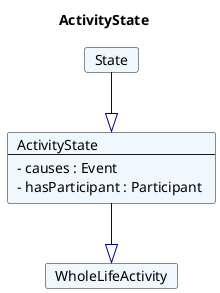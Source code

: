 @startuml
Title ActivityState 

Card ActivityState #F0F8FF [
ActivityState
----
- causes : Event 
- hasParticipant : Participant 
]
Card State #F0F8FF [
State
]
State --|> ActivityState  #00008B 
Card WholeLifeActivity #F0F8FF [
WholeLifeActivity
]
ActivityState --|> WholeLifeActivity  #00008B 
@enduml